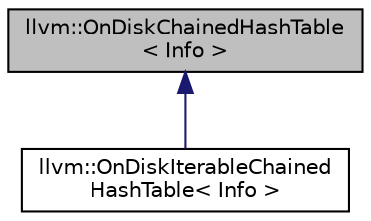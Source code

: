 digraph "llvm::OnDiskChainedHashTable&lt; Info &gt;"
{
 // LATEX_PDF_SIZE
  bgcolor="transparent";
  edge [fontname="Helvetica",fontsize="10",labelfontname="Helvetica",labelfontsize="10"];
  node [fontname="Helvetica",fontsize="10",shape=record];
  Node1 [label="llvm::OnDiskChainedHashTable\l\< Info \>",height=0.2,width=0.4,color="black", fillcolor="grey75", style="filled", fontcolor="black",tooltip="Provides lookup on an on disk hash table."];
  Node1 -> Node2 [dir="back",color="midnightblue",fontsize="10",style="solid",fontname="Helvetica"];
  Node2 [label="llvm::OnDiskIterableChained\lHashTable\< Info \>",height=0.2,width=0.4,color="black",URL="$classllvm_1_1OnDiskIterableChainedHashTable.html",tooltip="Provides lookup and iteration over an on disk hash table."];
}

